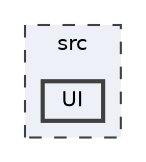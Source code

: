 digraph "src/UI"
{
 // LATEX_PDF_SIZE
  bgcolor="transparent";
  edge [fontname=Helvetica,fontsize=10,labelfontname=Helvetica,labelfontsize=10];
  node [fontname=Helvetica,fontsize=10,shape=box,height=0.2,width=0.4];
  compound=true
  subgraph clusterdir_68267d1309a1af8e8297ef4c3efbcdba {
    graph [ bgcolor="#edf0f7", pencolor="grey25", label="src", fontname=Helvetica,fontsize=10 style="filled,dashed", URL="dir_68267d1309a1af8e8297ef4c3efbcdba.html",tooltip=""]
  dir_7ad25bca70c4d3d9103f75d82f41ef94 [label="UI", fillcolor="#edf0f7", color="grey25", style="filled,bold", URL="dir_7ad25bca70c4d3d9103f75d82f41ef94.html",tooltip=""];
  }
}

